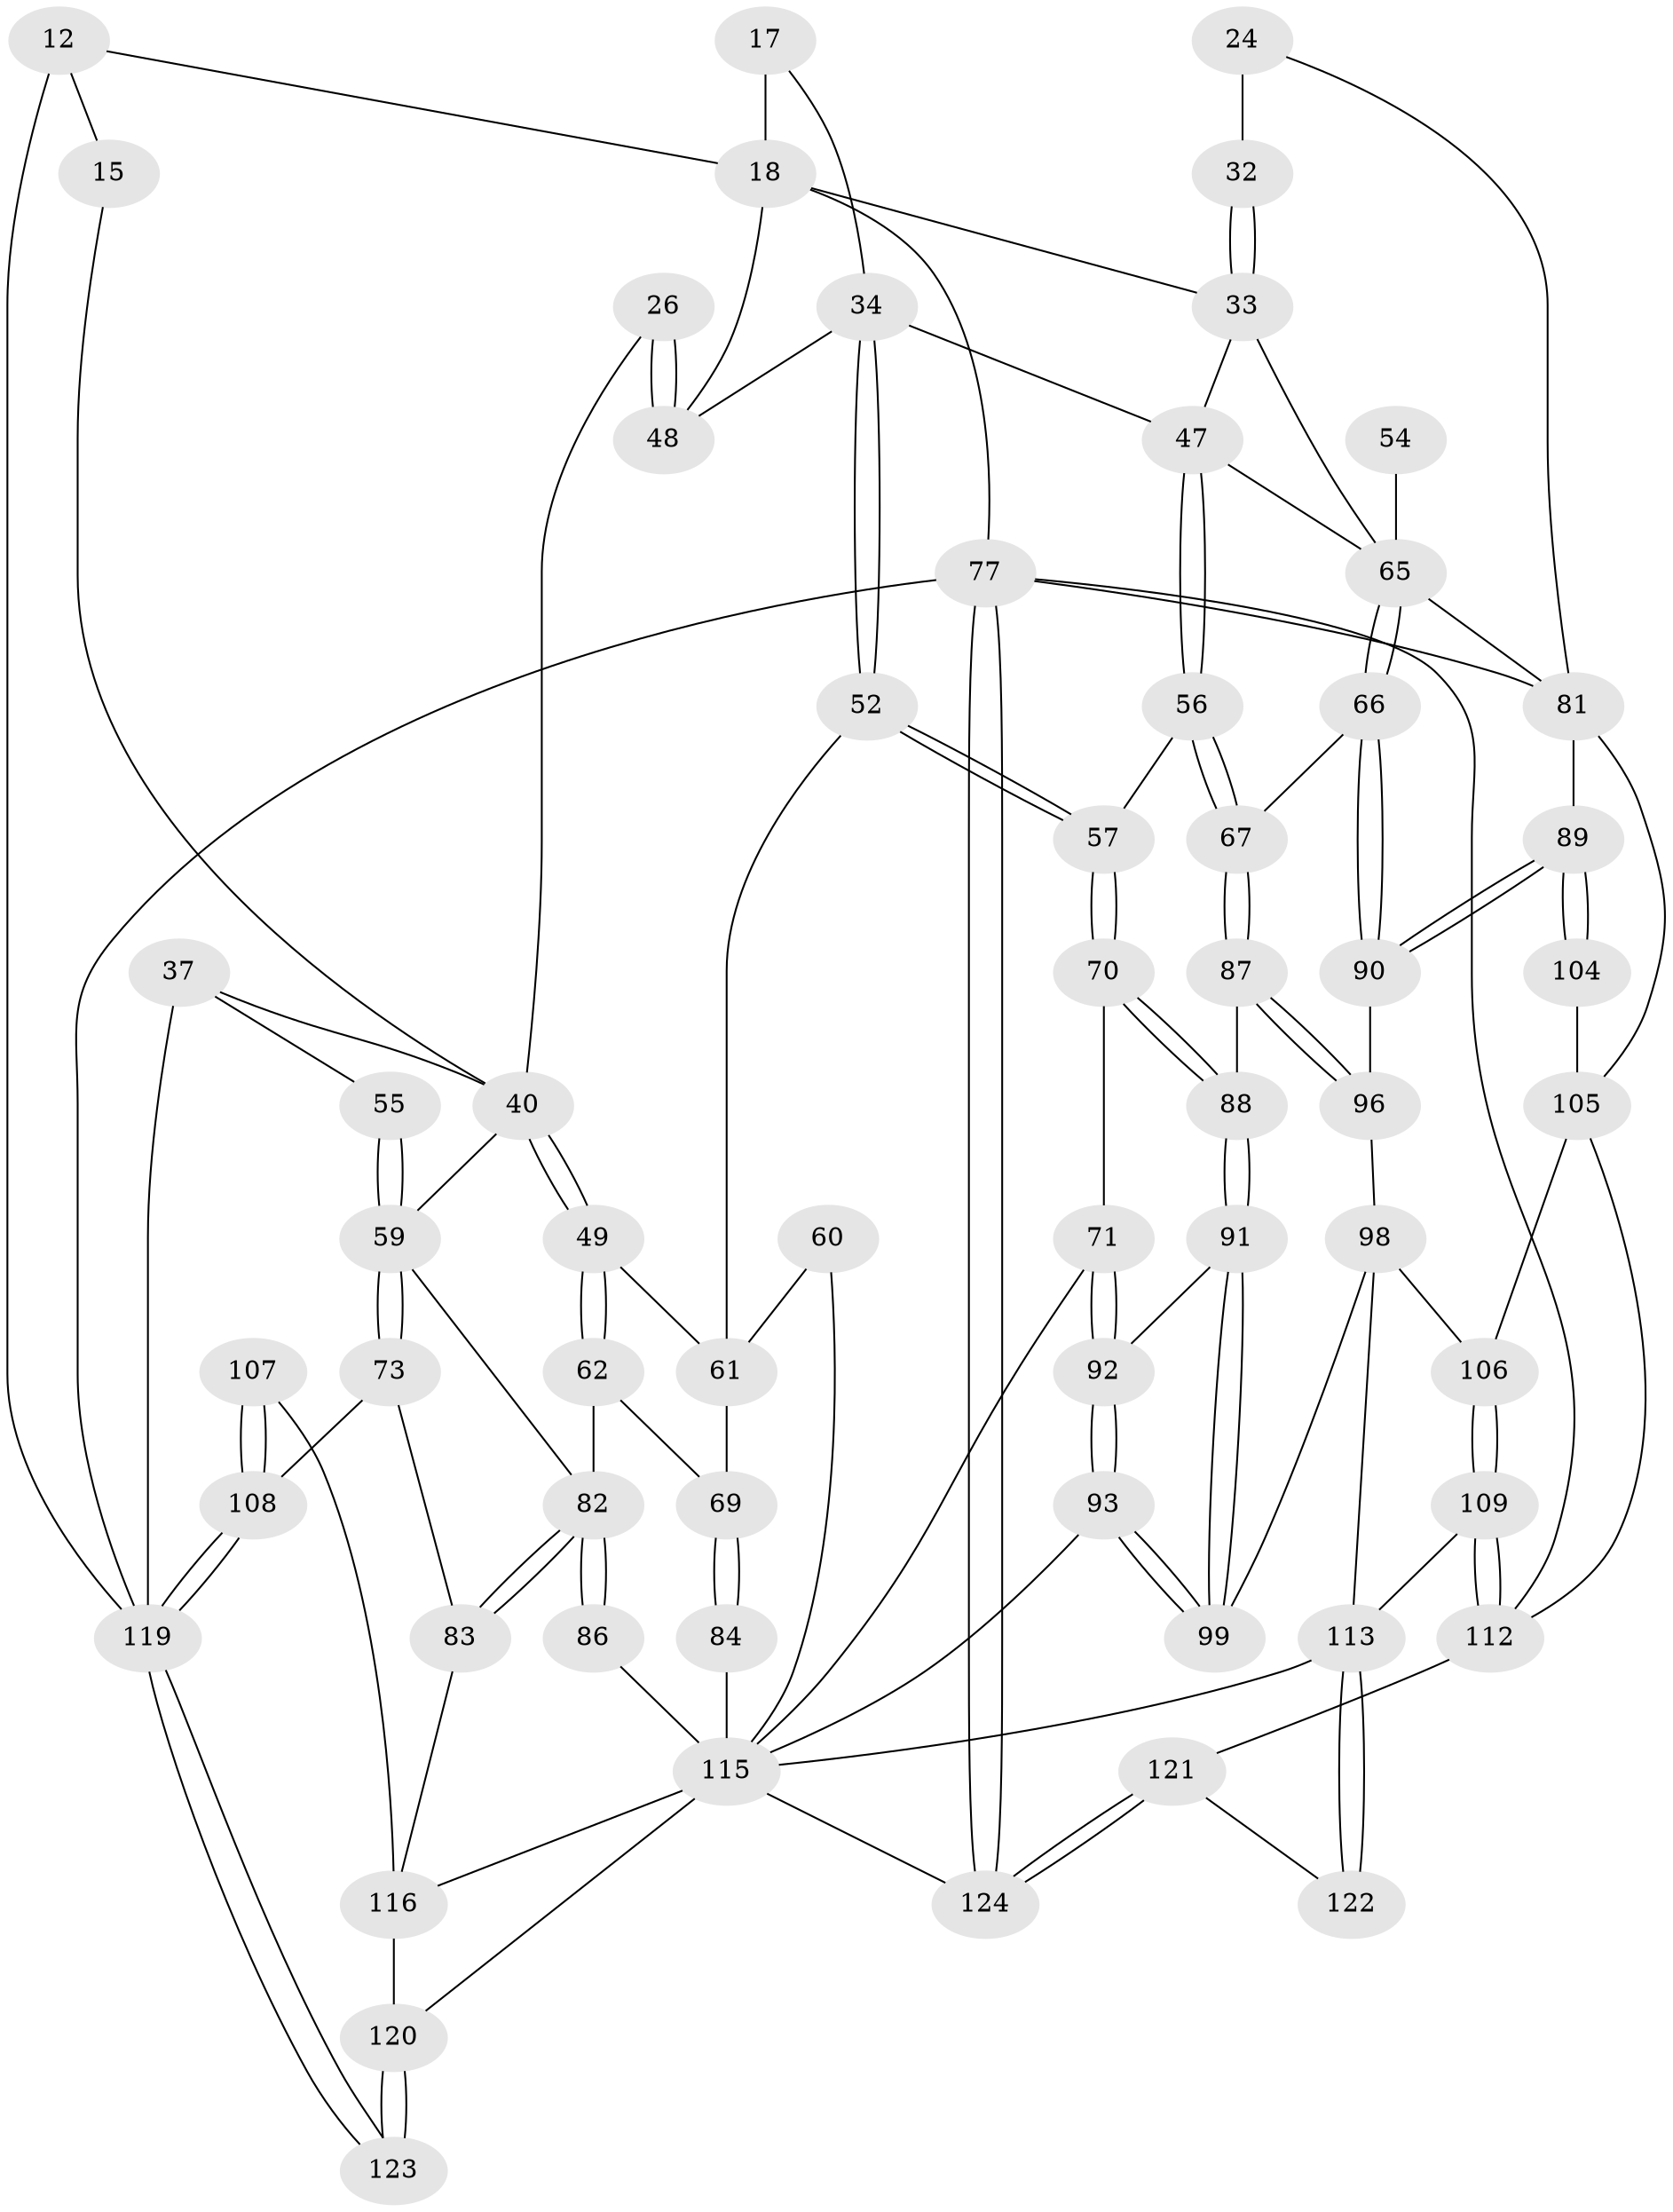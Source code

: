 // original degree distribution, {3: 0.03225806451612903, 5: 0.6290322580645161, 4: 0.16129032258064516, 6: 0.1774193548387097}
// Generated by graph-tools (version 1.1) at 2025/01/03/09/25 05:01:09]
// undirected, 62 vertices, 135 edges
graph export_dot {
graph [start="1"]
  node [color=gray90,style=filled];
  12 [pos="+0.10182522569693059+0.10570444806909532",super="+11+9"];
  15 [pos="+0.21211451373496026+0.17440433594701207"];
  17 [pos="+0.5786433956435834+0.19304167023300425"];
  18 [pos="+0.4435579660150079+0.14092752599621625",super="+16"];
  24 [pos="+0.8512384284928467+0.24667247099624418"];
  26 [pos="+0.3029574638372303+0.3035088142356442"];
  32 [pos="+0.809077459019791+0.2544400268414317",super="+21"];
  33 [pos="+0.7873970070623828+0.3451411015434108",super="+29"];
  34 [pos="+0.5728444379608844+0.34561325008263477",super="+31"];
  37 [pos="+0+0.2895242781446972"];
  40 [pos="+0.26846385019223584+0.3929418849283276",super="+27+28+36"];
  47 [pos="+0.7431603115727194+0.46574019327802857",super="+30"];
  48 [pos="+0.4510683147574346+0.37456013516546366",super="+35+25"];
  49 [pos="+0.27963879199085173+0.4198836754478394"];
  52 [pos="+0.5716488264076841+0.3897314171045344"];
  54 [pos="+0.9587226893617011+0.5029274921300074"];
  55 [pos="+0+0.3582275691912949"];
  56 [pos="+0.7210523979794133+0.5023768787015342"];
  57 [pos="+0.6385202984689099+0.5294917793191001"];
  59 [pos="+0.06943339677635847+0.5147628902982708",super="+58+42"];
  60 [pos="+0.46947500293613315+0.4901764003633593"];
  61 [pos="+0.45001226571942443+0.497652372940398",super="+51+53"];
  62 [pos="+0.2742714238013828+0.4947554741050264"];
  65 [pos="+0.9044470919966929+0.5323617372392738",super="+46+45+44"];
  66 [pos="+0.8238132630374347+0.5936278395251726"];
  67 [pos="+0.818036235321005+0.5936578265547529"];
  69 [pos="+0.3523573146733402+0.5527428832712133",super="+68"];
  70 [pos="+0.6335254650041809+0.5404759724587634"];
  71 [pos="+0.6121014223830136+0.5550740466625419"];
  73 [pos="+0+0.6681861210196909"];
  77 [pos="+1+1",super="+4"];
  81 [pos="+1+0.5643611608110234",super="+43+23"];
  82 [pos="+0.11125082009578616+0.6859047399581648",super="+64+63"];
  83 [pos="+0.10421200257019197+0.6956616657305371"];
  84 [pos="+0.3856245028776592+0.6466794743197811",super="+76"];
  86 [pos="+0.2276503283474509+0.6132310906484606"];
  87 [pos="+0.7365762995711505+0.6590301240069669"];
  88 [pos="+0.7089006670094693+0.6551058732020817"];
  89 [pos="+0.8868200026386103+0.7140134027561285"];
  90 [pos="+0.8777972077005489+0.7064428454182476"];
  91 [pos="+0.6523795049425962+0.7063961458443718"];
  92 [pos="+0.6133234365453063+0.620940512253461"];
  93 [pos="+0.5590979797950445+0.7991146593442001"];
  96 [pos="+0.7639505660407442+0.7165613083610747"];
  98 [pos="+0.6485559506077463+0.8163582337917996",super="+97"];
  99 [pos="+0.5835627985968431+0.796251042098264"];
  104 [pos="+0.8845189092774486+0.7788560014717103"];
  105 [pos="+0.8629104063846097+0.8343802486161774",super="+80"];
  106 [pos="+0.8600162787048746+0.8361061983647279"];
  107 [pos="+0+0.8774521659646485"];
  108 [pos="+0+0.8769307689827655",super="+74"];
  109 [pos="+0.8476476329829321+0.8576790947118225"];
  112 [pos="+0.8734043722497847+0.9294917269266916",super="+78"];
  113 [pos="+0.6008132345706686+1",super="+111+110"];
  115 [pos="+0.5517258909923825+1",super="+114+94+100+101"];
  116 [pos="+0.14589095343335443+0.9577160742417924",super="+103"];
  119 [pos="+0+1",super="+6+14"];
  120 [pos="+0.4464668733475985+1",super="+117+118"];
  121 [pos="+0.8299616712159467+1"];
  122 [pos="+0.7929138756093508+0.9375351007702545"];
  123 [pos="+0.10481083149612268+1"];
  124 [pos="+0.8421888002475343+1"];
  12 -- 15 [weight=2];
  12 -- 119 [weight=3];
  12 -- 18;
  15 -- 40;
  17 -- 18 [weight=2];
  17 -- 34;
  18 -- 48;
  18 -- 77;
  18 -- 33;
  24 -- 32 [weight=2];
  24 -- 81;
  26 -- 48 [weight=2];
  26 -- 48;
  26 -- 40;
  32 -- 33 [weight=2];
  32 -- 33;
  33 -- 65;
  33 -- 47;
  34 -- 52;
  34 -- 52;
  34 -- 48;
  34 -- 47;
  37 -- 55;
  37 -- 119;
  37 -- 40;
  40 -- 49;
  40 -- 49;
  40 -- 59 [weight=2];
  47 -- 56;
  47 -- 56;
  47 -- 65;
  49 -- 62;
  49 -- 62;
  49 -- 61;
  52 -- 57;
  52 -- 57;
  52 -- 61;
  54 -- 65 [weight=3];
  55 -- 59 [weight=2];
  55 -- 59;
  56 -- 57;
  56 -- 67;
  56 -- 67;
  57 -- 70;
  57 -- 70;
  59 -- 73;
  59 -- 73;
  59 -- 82;
  60 -- 61 [weight=2];
  60 -- 115;
  61 -- 69;
  62 -- 69;
  62 -- 82;
  65 -- 66;
  65 -- 66;
  65 -- 81 [weight=2];
  66 -- 67;
  66 -- 90;
  66 -- 90;
  67 -- 87;
  67 -- 87;
  69 -- 84 [weight=2];
  69 -- 84;
  70 -- 71;
  70 -- 88;
  70 -- 88;
  71 -- 92;
  71 -- 92;
  71 -- 115;
  73 -- 83;
  73 -- 108;
  77 -- 124;
  77 -- 124;
  77 -- 119 [weight=2];
  77 -- 112;
  77 -- 81;
  81 -- 89;
  81 -- 105;
  82 -- 83;
  82 -- 83;
  82 -- 86 [weight=2];
  82 -- 86;
  83 -- 116;
  84 -- 115 [weight=2];
  86 -- 115;
  87 -- 88;
  87 -- 96;
  87 -- 96;
  88 -- 91;
  88 -- 91;
  89 -- 90;
  89 -- 90;
  89 -- 104;
  89 -- 104;
  90 -- 96;
  91 -- 92;
  91 -- 99;
  91 -- 99;
  92 -- 93;
  92 -- 93;
  93 -- 99;
  93 -- 99;
  93 -- 115;
  96 -- 98;
  98 -- 99;
  98 -- 113;
  98 -- 106;
  104 -- 105 [weight=2];
  105 -- 106;
  105 -- 112;
  106 -- 109;
  106 -- 109;
  107 -- 108;
  107 -- 108;
  107 -- 116 [weight=2];
  108 -- 119 [weight=2];
  108 -- 119;
  109 -- 112;
  109 -- 112;
  109 -- 113;
  112 -- 121;
  113 -- 122 [weight=2];
  113 -- 122;
  113 -- 115;
  115 -- 120 [weight=2];
  115 -- 124;
  115 -- 116;
  116 -- 120;
  119 -- 123;
  119 -- 123;
  120 -- 123 [weight=2];
  120 -- 123;
  121 -- 122;
  121 -- 124;
  121 -- 124;
}
